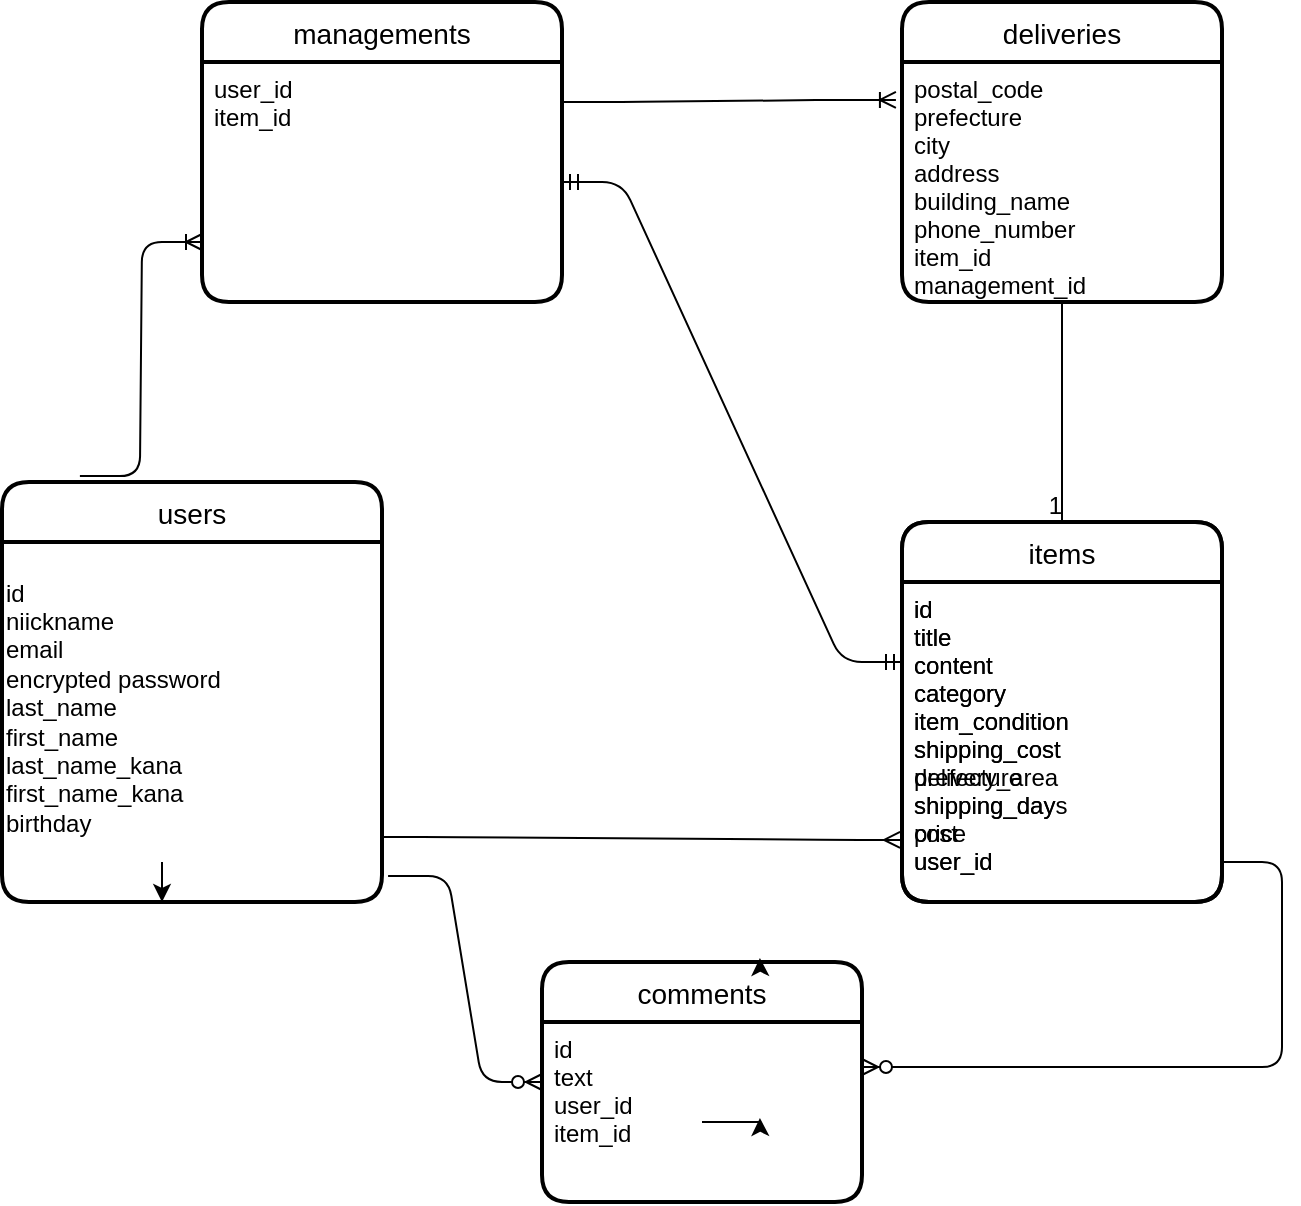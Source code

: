 <mxfile version="14.2.4" type="embed">
    <diagram id="6RlkuSSHOmwsCbi1eLts" name="ページ1">
        <mxGraphModel dx="1893" dy="1806" grid="1" gridSize="10" guides="1" tooltips="1" connect="1" arrows="1" fold="1" page="1" pageScale="1" pageWidth="850" pageHeight="1100" math="0" shadow="0">
            <root>
                <mxCell id="0"/>
                <mxCell id="1" parent="0"/>
                <mxCell id="48" value="users" style="swimlane;childLayout=stackLayout;horizontal=1;startSize=30;horizontalStack=0;rounded=1;fontSize=14;fontStyle=0;strokeWidth=2;resizeParent=0;resizeLast=1;shadow=0;dashed=0;align=center;" parent="1" vertex="1">
                    <mxGeometry x="-780" y="130" width="190" height="210" as="geometry">
                        <mxRectangle x="-750" y="150" width="60" height="30" as="alternateBounds"/>
                    </mxGeometry>
                </mxCell>
                <mxCell id="105" style="edgeStyle=orthogonalEdgeStyle;rounded=0;orthogonalLoop=1;jettySize=auto;html=1;" edge="1" parent="48" target="48">
                    <mxGeometry relative="1" as="geometry">
                        <Array as="points">
                            <mxPoint x="80" y="10"/>
                            <mxPoint x="80" y="10"/>
                        </Array>
                        <mxPoint x="80" y="190" as="sourcePoint"/>
                    </mxGeometry>
                </mxCell>
                <mxCell id="110" value="id&lt;br style=&quot;padding: 0px ; margin: 0px&quot;&gt;niickname&lt;br style=&quot;padding: 0px ; margin: 0px&quot;&gt;email&lt;br style=&quot;padding: 0px ; margin: 0px&quot;&gt;encrypted password&lt;br style=&quot;padding: 0px ; margin: 0px&quot;&gt;last_name&lt;br style=&quot;padding: 0px ; margin: 0px&quot;&gt;first_name&lt;br style=&quot;padding: 0px ; margin: 0px&quot;&gt;last_name_kana&lt;br style=&quot;padding: 0px ; margin: 0px&quot;&gt;first_name_kana&lt;br style=&quot;padding: 0px ; margin: 0px&quot;&gt;birthday&lt;div style=&quot;padding: 0px ; margin: 0px&quot;&gt;&lt;br style=&quot;padding: 0px ; margin: 0px&quot;&gt;&lt;/div&gt;" style="text;html=1;align=left;verticalAlign=middle;resizable=0;points=[];autosize=1;" vertex="1" parent="48">
                    <mxGeometry y="30" width="190" height="180" as="geometry"/>
                </mxCell>
                <mxCell id="50" value="item" style="swimlane;childLayout=stackLayout;horizontal=1;startSize=30;horizontalStack=0;rounded=1;fontSize=14;fontStyle=0;strokeWidth=2;resizeParent=0;resizeLast=1;shadow=0;dashed=0;align=center;" parent="1" vertex="1">
                    <mxGeometry x="-330" y="150" width="160" height="190" as="geometry"/>
                </mxCell>
                <mxCell id="51" value="id&#10;title&#10;content&#10;category&#10;item_condition&#10;shipping_cost&#10;delivery_area&#10;shipping_days&#10;cost&#10;user_id&#10;" style="align=left;strokeColor=none;fillColor=none;spacingLeft=4;fontSize=12;verticalAlign=top;resizable=0;rotatable=0;part=1;" parent="50" vertex="1">
                    <mxGeometry y="30" width="160" height="160" as="geometry"/>
                </mxCell>
                <mxCell id="72" style="edgeStyle=orthogonalEdgeStyle;rounded=0;orthogonalLoop=1;jettySize=auto;html=1;exitX=0.5;exitY=0;exitDx=0;exitDy=0;entryX=0.681;entryY=-0.017;entryDx=0;entryDy=0;entryPerimeter=0;" parent="1" edge="1">
                    <mxGeometry relative="1" as="geometry">
                        <mxPoint x="-430" y="450" as="sourcePoint"/>
                        <mxPoint x="-401.04" y="447.96" as="targetPoint"/>
                    </mxGeometry>
                </mxCell>
                <mxCell id="86" value="items" style="swimlane;childLayout=stackLayout;horizontal=1;startSize=30;horizontalStack=0;rounded=1;fontSize=14;fontStyle=0;strokeWidth=2;resizeParent=0;resizeLast=1;shadow=0;dashed=0;align=center;" parent="1" vertex="1">
                    <mxGeometry x="-330" y="150" width="160" height="190" as="geometry"/>
                </mxCell>
                <mxCell id="87" value="id&#10;title&#10;content&#10;category&#10;item_condition&#10;shipping_cost&#10;prefecture&#10;shipping_day&#10;price&#10;user_id&#10;" style="align=left;strokeColor=none;fillColor=none;spacingLeft=4;fontSize=12;verticalAlign=top;resizable=0;rotatable=0;part=1;" parent="86" vertex="1">
                    <mxGeometry y="30" width="160" height="160" as="geometry"/>
                </mxCell>
                <mxCell id="88" value="comments" style="swimlane;childLayout=stackLayout;horizontal=1;startSize=30;horizontalStack=0;rounded=1;fontSize=14;fontStyle=0;strokeWidth=2;resizeParent=0;resizeLast=1;shadow=0;dashed=0;align=center;" parent="1" vertex="1">
                    <mxGeometry x="-510" y="370" width="160" height="120" as="geometry"/>
                </mxCell>
                <mxCell id="89" value="id&#10;text&#10;user_id&#10;item_id" style="align=left;strokeColor=none;fillColor=none;spacingLeft=4;fontSize=12;verticalAlign=top;resizable=0;rotatable=0;part=1;" parent="88" vertex="1">
                    <mxGeometry y="30" width="160" height="90" as="geometry"/>
                </mxCell>
                <mxCell id="90" value="" style="edgeStyle=entityRelationEdgeStyle;fontSize=12;html=1;endArrow=ERmany;exitX=1;exitY=0.75;exitDx=0;exitDy=0;entryX=-0.006;entryY=0.806;entryDx=0;entryDy=0;entryPerimeter=0;" parent="1" target="87" edge="1">
                    <mxGeometry width="100" height="100" relative="1" as="geometry">
                        <mxPoint x="-590" y="307.5" as="sourcePoint"/>
                        <mxPoint x="-340" y="310" as="targetPoint"/>
                    </mxGeometry>
                </mxCell>
                <mxCell id="91" value="" style="edgeStyle=entityRelationEdgeStyle;fontSize=12;html=1;endArrow=ERzeroToMany;endFill=1;exitX=1.019;exitY=0.9;exitDx=0;exitDy=0;exitPerimeter=0;entryX=0;entryY=0.5;entryDx=0;entryDy=0;" parent="1" target="88" edge="1">
                    <mxGeometry width="100" height="100" relative="1" as="geometry">
                        <mxPoint x="-586.96" y="327" as="sourcePoint"/>
                        <mxPoint x="-580" y="400" as="targetPoint"/>
                    </mxGeometry>
                </mxCell>
                <mxCell id="92" style="edgeStyle=orthogonalEdgeStyle;rounded=0;orthogonalLoop=1;jettySize=auto;html=1;exitX=0.5;exitY=0;exitDx=0;exitDy=0;entryX=0.681;entryY=-0.017;entryDx=0;entryDy=0;entryPerimeter=0;" parent="1" source="88" target="88" edge="1">
                    <mxGeometry relative="1" as="geometry"/>
                </mxCell>
                <mxCell id="93" value="" style="edgeStyle=entityRelationEdgeStyle;fontSize=12;html=1;endArrow=ERzeroToMany;endFill=1;entryX=1;entryY=0.25;entryDx=0;entryDy=0;" parent="1" target="89" edge="1">
                    <mxGeometry width="100" height="100" relative="1" as="geometry">
                        <mxPoint x="-170" y="320" as="sourcePoint"/>
                        <mxPoint x="-270" y="410" as="targetPoint"/>
                    </mxGeometry>
                </mxCell>
                <mxCell id="97" value="managements" style="swimlane;childLayout=stackLayout;horizontal=1;startSize=30;horizontalStack=0;rounded=1;fontSize=14;fontStyle=0;strokeWidth=2;resizeParent=0;resizeLast=1;shadow=0;dashed=0;align=center;" vertex="1" parent="1">
                    <mxGeometry x="-680" y="-110" width="180" height="150" as="geometry"/>
                </mxCell>
                <mxCell id="98" value="user_id&#10;item_id" style="align=left;strokeColor=none;fillColor=none;spacingLeft=4;fontSize=12;verticalAlign=top;resizable=0;rotatable=0;part=1;" vertex="1" parent="97">
                    <mxGeometry y="30" width="180" height="120" as="geometry"/>
                </mxCell>
                <mxCell id="102" value="deliveries" style="swimlane;childLayout=stackLayout;horizontal=1;startSize=30;horizontalStack=0;rounded=1;fontSize=14;fontStyle=0;strokeWidth=2;resizeParent=0;resizeLast=1;shadow=0;dashed=0;align=center;" vertex="1" parent="1">
                    <mxGeometry x="-330" y="-110" width="160" height="150" as="geometry"/>
                </mxCell>
                <mxCell id="103" value="postal_code&#10;prefecture&#10;city&#10;address&#10;building_name&#10;phone_number&#10;item_id&#10;management_id" style="align=left;strokeColor=none;fillColor=none;spacingLeft=4;fontSize=12;verticalAlign=top;resizable=0;rotatable=0;part=1;" vertex="1" parent="102">
                    <mxGeometry y="30" width="160" height="120" as="geometry"/>
                </mxCell>
                <mxCell id="118" value="" style="edgeStyle=entityRelationEdgeStyle;fontSize=12;html=1;endArrow=ERoneToMany;exitX=0.205;exitY=-0.014;exitDx=0;exitDy=0;exitPerimeter=0;" edge="1" parent="1" source="48">
                    <mxGeometry width="100" height="100" relative="1" as="geometry">
                        <mxPoint x="-780" y="110" as="sourcePoint"/>
                        <mxPoint x="-680" y="10" as="targetPoint"/>
                    </mxGeometry>
                </mxCell>
                <mxCell id="119" value="" style="edgeStyle=entityRelationEdgeStyle;fontSize=12;html=1;endArrow=ERmandOne;startArrow=ERmandOne;exitX=1;exitY=0.5;exitDx=0;exitDy=0;entryX=0;entryY=0.25;entryDx=0;entryDy=0;" edge="1" parent="1" source="98" target="87">
                    <mxGeometry width="100" height="100" relative="1" as="geometry">
                        <mxPoint x="-460" y="210" as="sourcePoint"/>
                        <mxPoint x="-360" y="110" as="targetPoint"/>
                    </mxGeometry>
                </mxCell>
                <mxCell id="120" value="" style="endArrow=none;html=1;rounded=0;exitX=0.5;exitY=1;exitDx=0;exitDy=0;entryX=0.5;entryY=0;entryDx=0;entryDy=0;" edge="1" parent="1" source="103" target="86">
                    <mxGeometry relative="1" as="geometry">
                        <mxPoint x="-330" y="90" as="sourcePoint"/>
                        <mxPoint x="-170" y="90" as="targetPoint"/>
                    </mxGeometry>
                </mxCell>
                <mxCell id="121" value="1" style="resizable=0;html=1;align=right;verticalAlign=bottom;" connectable="0" vertex="1" parent="120">
                    <mxGeometry x="1" relative="1" as="geometry"/>
                </mxCell>
                <mxCell id="123" value="" style="edgeStyle=entityRelationEdgeStyle;fontSize=12;html=1;endArrow=ERoneToMany;entryX=-0.019;entryY=0.158;entryDx=0;entryDy=0;entryPerimeter=0;" edge="1" parent="1" target="103">
                    <mxGeometry width="100" height="100" relative="1" as="geometry">
                        <mxPoint x="-500" y="-60" as="sourcePoint"/>
                        <mxPoint x="-400" y="-160" as="targetPoint"/>
                    </mxGeometry>
                </mxCell>
            </root>
        </mxGraphModel>
    </diagram>
</mxfile>